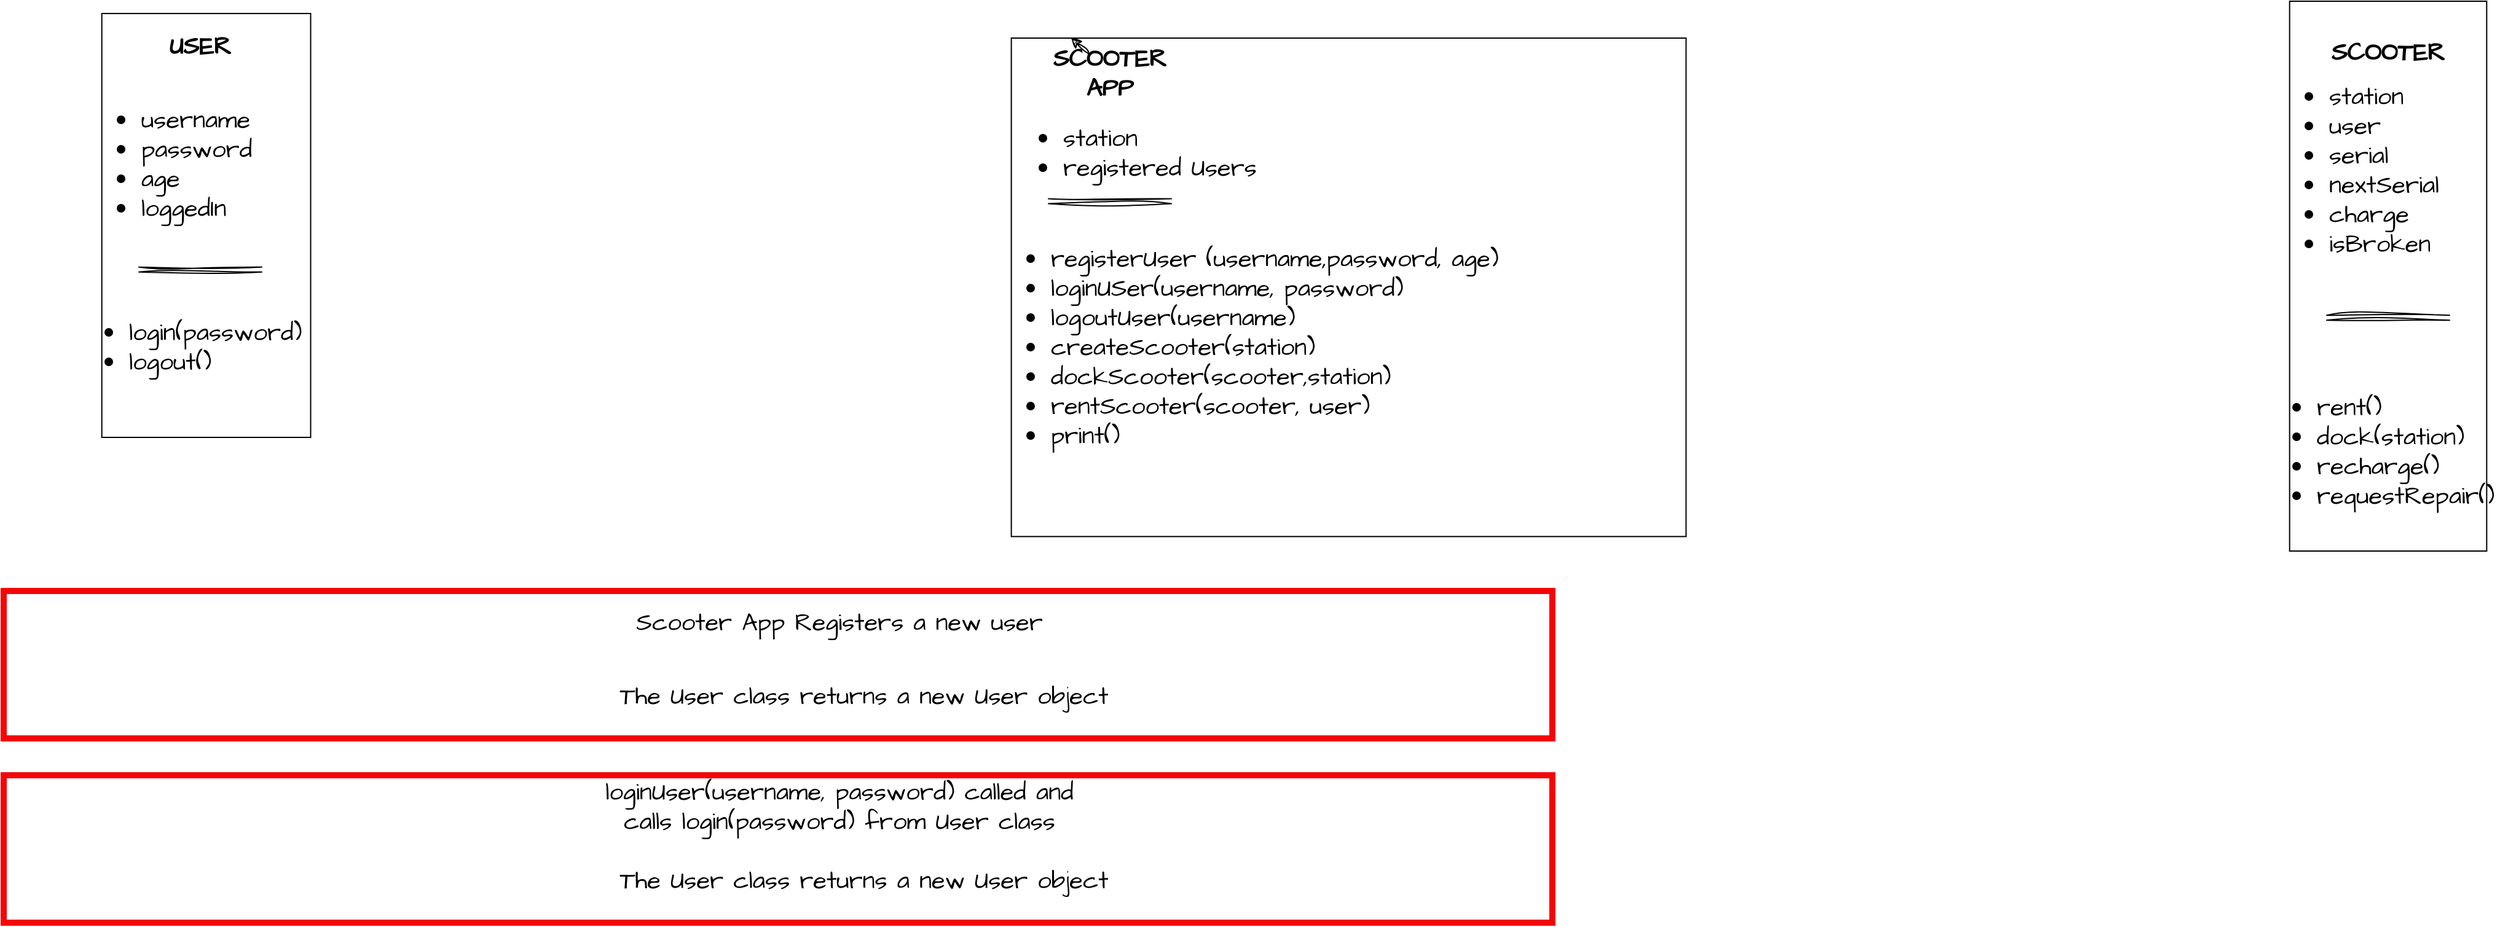 <mxfile>
    <diagram id="jjF6-8D5hDRVsdyMYq7r" name="Page-1">
        <mxGraphModel dx="1572" dy="1562" grid="1" gridSize="10" guides="1" tooltips="1" connect="1" arrows="1" fold="1" page="1" pageScale="1" pageWidth="850" pageHeight="1100" math="0" shadow="0">
            <root>
                <mxCell id="0"/>
                <mxCell id="1" parent="0"/>
                <mxCell id="20" value="" style="group" parent="1" vertex="1" connectable="0">
                    <mxGeometry x="1190" y="-1080" width="190" height="447.5" as="geometry"/>
                </mxCell>
                <mxCell id="10" value="" style="whiteSpace=wrap;html=1;hachureGap=4;fontFamily=Architects Daughter;fontSource=https%3A%2F%2Ffonts.googleapis.com%2Fcss%3Ffamily%3DArchitects%2BDaughter;fontSize=20;rotation=90;container=0;" parent="20" vertex="1">
                    <mxGeometry x="-123.75" y="143.58" width="447.5" height="160.34" as="geometry"/>
                </mxCell>
                <mxCell id="11" value="&lt;b&gt;SCOOTER&lt;/b&gt;" style="text;strokeColor=none;align=center;fillColor=none;html=1;verticalAlign=middle;whiteSpace=wrap;rounded=0;sketch=1;hachureGap=4;jiggle=2;curveFitting=1;fontFamily=Architects Daughter;fontSource=https%3A%2F%2Ffonts.googleapis.com%2Fcss%3Ffamily%3DArchitects%2BDaughter;fontSize=20;container=0;" parent="20" vertex="1">
                    <mxGeometry x="70" y="25.429" width="60" height="31.034" as="geometry"/>
                </mxCell>
                <mxCell id="12" value="&lt;ul&gt;&lt;li&gt;station&lt;/li&gt;&lt;li&gt;user&lt;/li&gt;&lt;li&gt;serial&lt;/li&gt;&lt;li&gt;nextSerial&lt;/li&gt;&lt;li&gt;charge&lt;/li&gt;&lt;li&gt;isBroken&lt;/li&gt;&lt;/ul&gt;" style="text;strokeColor=none;align=left;fillColor=none;html=1;verticalAlign=middle;whiteSpace=wrap;rounded=0;sketch=1;hachureGap=4;jiggle=2;curveFitting=1;fontFamily=Architects Daughter;fontSource=https%3A%2F%2Ffonts.googleapis.com%2Fcss%3Ffamily%3DArchitects%2BDaughter;fontSize=20;container=0;" parent="20" vertex="1">
                    <mxGeometry x="10" y="118.532" width="180" height="36.207" as="geometry"/>
                </mxCell>
                <mxCell id="18" value="" style="shape=link;html=1;sketch=1;hachureGap=4;jiggle=2;curveFitting=1;fontFamily=Architects Daughter;fontSource=https%3A%2F%2Ffonts.googleapis.com%2Fcss%3Ffamily%3DArchitects%2BDaughter;fontSize=16;" parent="20" edge="1">
                    <mxGeometry width="100" relative="1" as="geometry">
                        <mxPoint x="50" y="257.67" as="sourcePoint"/>
                        <mxPoint x="150" y="257.67" as="targetPoint"/>
                    </mxGeometry>
                </mxCell>
                <mxCell id="19" value="&lt;ul&gt;&lt;li&gt;rent()&lt;/li&gt;&lt;li&gt;dock(station)&lt;/li&gt;&lt;li&gt;recharge()&lt;/li&gt;&lt;li&gt;requestRepair()&lt;/li&gt;&lt;/ul&gt;" style="text;strokeColor=none;align=left;fillColor=none;html=1;verticalAlign=middle;whiteSpace=wrap;rounded=0;sketch=1;hachureGap=4;jiggle=2;curveFitting=1;fontFamily=Architects Daughter;fontSource=https%3A%2F%2Ffonts.googleapis.com%2Fcss%3Ffamily%3DArchitects%2BDaughter;fontSize=20;container=0;" parent="20" vertex="1">
                    <mxGeometry y="347.672" width="180" height="36.207" as="geometry"/>
                </mxCell>
                <mxCell id="23" value="" style="group" parent="1" vertex="1" connectable="0">
                    <mxGeometry x="-590" y="-1070.005" width="190" height="345" as="geometry"/>
                </mxCell>
                <mxCell id="6" value="" style="whiteSpace=wrap;html=1;hachureGap=4;fontFamily=Architects Daughter;fontSource=https%3A%2F%2Ffonts.googleapis.com%2Fcss%3Ffamily%3DArchitects%2BDaughter;fontSize=20;rotation=90;container=0;" parent="23" vertex="1">
                    <mxGeometry x="-67.71" y="87.545" width="345" height="169.91" as="geometry"/>
                </mxCell>
                <mxCell id="4" value="&lt;b&gt;USER&lt;/b&gt;" style="text;strokeColor=none;align=center;fillColor=none;html=1;verticalAlign=middle;whiteSpace=wrap;rounded=0;sketch=1;hachureGap=4;jiggle=2;curveFitting=1;fontFamily=Architects Daughter;fontSource=https%3A%2F%2Ffonts.googleapis.com%2Fcss%3Ffamily%3DArchitects%2BDaughter;fontSize=20;container=0;" parent="23" vertex="1">
                    <mxGeometry x="70" y="10.514" width="60" height="31.034" as="geometry"/>
                </mxCell>
                <mxCell id="5" value="&lt;ul&gt;&lt;li&gt;username&lt;/li&gt;&lt;li&gt;password&lt;/li&gt;&lt;li&gt;age&lt;/li&gt;&lt;li&gt;loggedIn&lt;/li&gt;&lt;/ul&gt;" style="text;strokeColor=none;align=left;fillColor=none;html=1;verticalAlign=middle;whiteSpace=wrap;rounded=0;sketch=1;hachureGap=4;jiggle=2;curveFitting=1;fontFamily=Architects Daughter;fontSource=https%3A%2F%2Ffonts.googleapis.com%2Fcss%3Ffamily%3DArchitects%2BDaughter;fontSize=20;container=0;" parent="23" vertex="1">
                    <mxGeometry x="10" y="103.617" width="180" height="36.207" as="geometry"/>
                </mxCell>
                <mxCell id="21" value="" style="shape=link;html=1;sketch=1;hachureGap=4;jiggle=2;curveFitting=1;fontFamily=Architects Daughter;fontSource=https%3A%2F%2Ffonts.googleapis.com%2Fcss%3Ffamily%3DArchitects%2BDaughter;fontSize=16;" parent="23" edge="1">
                    <mxGeometry width="100" relative="1" as="geometry">
                        <mxPoint x="50" y="208.355" as="sourcePoint"/>
                        <mxPoint x="150" y="208.355" as="targetPoint"/>
                    </mxGeometry>
                </mxCell>
                <mxCell id="22" value="&lt;ul&gt;&lt;li&gt;login(password)&lt;/li&gt;&lt;li&gt;&lt;span style=&quot;background-color: initial;&quot;&gt;logout()&lt;/span&gt;&lt;br&gt;&lt;/li&gt;&lt;/ul&gt;" style="text;strokeColor=none;align=left;fillColor=none;html=1;verticalAlign=middle;whiteSpace=wrap;rounded=0;sketch=1;hachureGap=4;jiggle=2;curveFitting=1;fontFamily=Architects Daughter;fontSource=https%3A%2F%2Ffonts.googleapis.com%2Fcss%3Ffamily%3DArchitects%2BDaughter;fontSize=20;container=0;" parent="23" vertex="1">
                    <mxGeometry y="252.667" width="180" height="36.207" as="geometry"/>
                </mxCell>
                <mxCell id="28" value="" style="group" parent="1" vertex="1" connectable="0">
                    <mxGeometry x="160" y="-1049.995" width="558.775" height="405.7" as="geometry"/>
                </mxCell>
                <mxCell id="14" value="" style="whiteSpace=wrap;html=1;hachureGap=4;fontFamily=Architects Daughter;fontSource=https%3A%2F%2Ffonts.googleapis.com%2Fcss%3Ffamily%3DArchitects%2BDaughter;fontSize=20;rotation=90;container=0;" parent="28" vertex="1">
                    <mxGeometry x="81.45" y="-71.625" width="405.7" height="548.95" as="geometry"/>
                </mxCell>
                <mxCell id="27" value="" style="edgeStyle=none;sketch=1;hachureGap=4;jiggle=2;curveFitting=1;html=1;fontFamily=Architects Daughter;fontSource=https%3A%2F%2Ffonts.googleapis.com%2Fcss%3Ffamily%3DArchitects%2BDaughter;fontSize=16;" parent="28" source="15" target="14" edge="1">
                    <mxGeometry relative="1" as="geometry"/>
                </mxCell>
                <mxCell id="15" value="&lt;b&gt;SCOOTER APP&lt;/b&gt;" style="text;strokeColor=none;align=center;fillColor=none;html=1;verticalAlign=middle;whiteSpace=wrap;rounded=0;sketch=1;hachureGap=4;jiggle=2;curveFitting=1;fontFamily=Architects Daughter;fontSource=https%3A%2F%2Ffonts.googleapis.com%2Fcss%3Ffamily%3DArchitects%2BDaughter;fontSize=20;container=0;" parent="28" vertex="1">
                    <mxGeometry x="60" y="12.774" width="60" height="31.034" as="geometry"/>
                </mxCell>
                <mxCell id="16" value="&lt;ul&gt;&lt;li&gt;registerUser (username,password, age)&lt;/li&gt;&lt;li&gt;loginUSer(username, password)&lt;/li&gt;&lt;li&gt;logoutUser(username)&lt;/li&gt;&lt;li&gt;createScooter(station)&lt;/li&gt;&lt;li&gt;dockScooter(scooter,station)&lt;/li&gt;&lt;li&gt;rentScooter(scooter, user)&lt;/li&gt;&lt;li&gt;print()&lt;/li&gt;&lt;/ul&gt;" style="text;strokeColor=none;align=left;fillColor=none;html=1;verticalAlign=middle;whiteSpace=wrap;rounded=0;sketch=1;hachureGap=4;jiggle=2;curveFitting=1;fontFamily=Architects Daughter;fontSource=https%3A%2F%2Ffonts.googleapis.com%2Fcss%3Ffamily%3DArchitects%2BDaughter;fontSize=20;container=0;" parent="28" vertex="1">
                    <mxGeometry y="232.775" width="485" height="36.21" as="geometry"/>
                </mxCell>
                <mxCell id="25" value="" style="shape=link;html=1;sketch=1;hachureGap=4;jiggle=2;curveFitting=1;fontFamily=Architects Daughter;fontSource=https%3A%2F%2Ffonts.googleapis.com%2Fcss%3Ffamily%3DArchitects%2BDaughter;fontSize=16;" parent="28" edge="1">
                    <mxGeometry width="100" relative="1" as="geometry">
                        <mxPoint x="40" y="132.775" as="sourcePoint"/>
                        <mxPoint x="140" y="132.775" as="targetPoint"/>
                    </mxGeometry>
                </mxCell>
                <mxCell id="26" value="&lt;ul&gt;&lt;li&gt;station&lt;/li&gt;&lt;li&gt;registered Users&lt;/li&gt;&lt;/ul&gt;" style="text;strokeColor=none;align=left;fillColor=none;html=1;verticalAlign=middle;whiteSpace=wrap;rounded=0;sketch=1;hachureGap=4;jiggle=2;curveFitting=1;fontFamily=Architects Daughter;fontSource=https%3A%2F%2Ffonts.googleapis.com%2Fcss%3Ffamily%3DArchitects%2BDaughter;fontSize=20;container=0;" parent="28" vertex="1">
                    <mxGeometry x="10" y="74.845" width="305" height="36.21" as="geometry"/>
                </mxCell>
                <mxCell id="47" value="" style="group" vertex="1" connectable="0" parent="1">
                    <mxGeometry x="-650" y="-600" width="1260" height="120" as="geometry"/>
                </mxCell>
                <mxCell id="32" value="" style="rounded=0;whiteSpace=wrap;html=1;hachureGap=4;strokeColor=#f40606;strokeWidth=5;fontFamily=Architects Daughter;fontSource=https%3A%2F%2Ffonts.googleapis.com%2Fcss%3Ffamily%3DArchitects%2BDaughter;fontSize=20;" parent="47" vertex="1">
                    <mxGeometry width="1260" height="120" as="geometry"/>
                </mxCell>
                <mxCell id="40" value="Scooter App Registers a new user" style="text;strokeColor=none;align=center;fillColor=none;html=1;verticalAlign=middle;whiteSpace=wrap;rounded=0;sketch=0;hachureGap=4;jiggle=2;curveFitting=1;strokeWidth=5;fontFamily=Architects Daughter;fontSource=https%3A%2F%2Ffonts.googleapis.com%2Fcss%3Ffamily%3DArchitects%2BDaughter;fontSize=20;" parent="47" vertex="1">
                    <mxGeometry x="470" y="10" width="420" height="30" as="geometry"/>
                </mxCell>
                <mxCell id="46" value="The User class returns a new User object" style="text;strokeColor=none;align=center;fillColor=none;html=1;verticalAlign=middle;whiteSpace=wrap;rounded=0;sketch=0;hachureGap=4;jiggle=2;curveFitting=1;strokeWidth=5;fontFamily=Architects Daughter;fontSource=https%3A%2F%2Ffonts.googleapis.com%2Fcss%3Ffamily%3DArchitects%2BDaughter;fontSize=20;" parent="47" vertex="1">
                    <mxGeometry x="480" y="70" width="440" height="30" as="geometry"/>
                </mxCell>
                <mxCell id="48" value="" style="group" vertex="1" connectable="0" parent="1">
                    <mxGeometry x="-650" y="-450" width="1260" height="120" as="geometry"/>
                </mxCell>
                <mxCell id="49" value="" style="rounded=0;whiteSpace=wrap;html=1;hachureGap=4;strokeColor=#f40606;strokeWidth=5;fontFamily=Architects Daughter;fontSource=https%3A%2F%2Ffonts.googleapis.com%2Fcss%3Ffamily%3DArchitects%2BDaughter;fontSize=20;" vertex="1" parent="48">
                    <mxGeometry width="1260" height="120" as="geometry"/>
                </mxCell>
                <mxCell id="50" value="loginUser(username, password) called and calls login(password) from User class" style="text;strokeColor=none;align=center;fillColor=none;html=1;verticalAlign=middle;whiteSpace=wrap;rounded=0;sketch=0;hachureGap=4;jiggle=2;curveFitting=1;strokeWidth=5;fontFamily=Architects Daughter;fontSource=https%3A%2F%2Ffonts.googleapis.com%2Fcss%3Ffamily%3DArchitects%2BDaughter;fontSize=20;" vertex="1" parent="48">
                    <mxGeometry x="470" y="10" width="420" height="30" as="geometry"/>
                </mxCell>
                <mxCell id="51" value="The User class returns a new User object" style="text;strokeColor=none;align=center;fillColor=none;html=1;verticalAlign=middle;whiteSpace=wrap;rounded=0;sketch=0;hachureGap=4;jiggle=2;curveFitting=1;strokeWidth=5;fontFamily=Architects Daughter;fontSource=https%3A%2F%2Ffonts.googleapis.com%2Fcss%3Ffamily%3DArchitects%2BDaughter;fontSize=20;" vertex="1" parent="48">
                    <mxGeometry x="480" y="70" width="440" height="30" as="geometry"/>
                </mxCell>
            </root>
        </mxGraphModel>
    </diagram>
</mxfile>